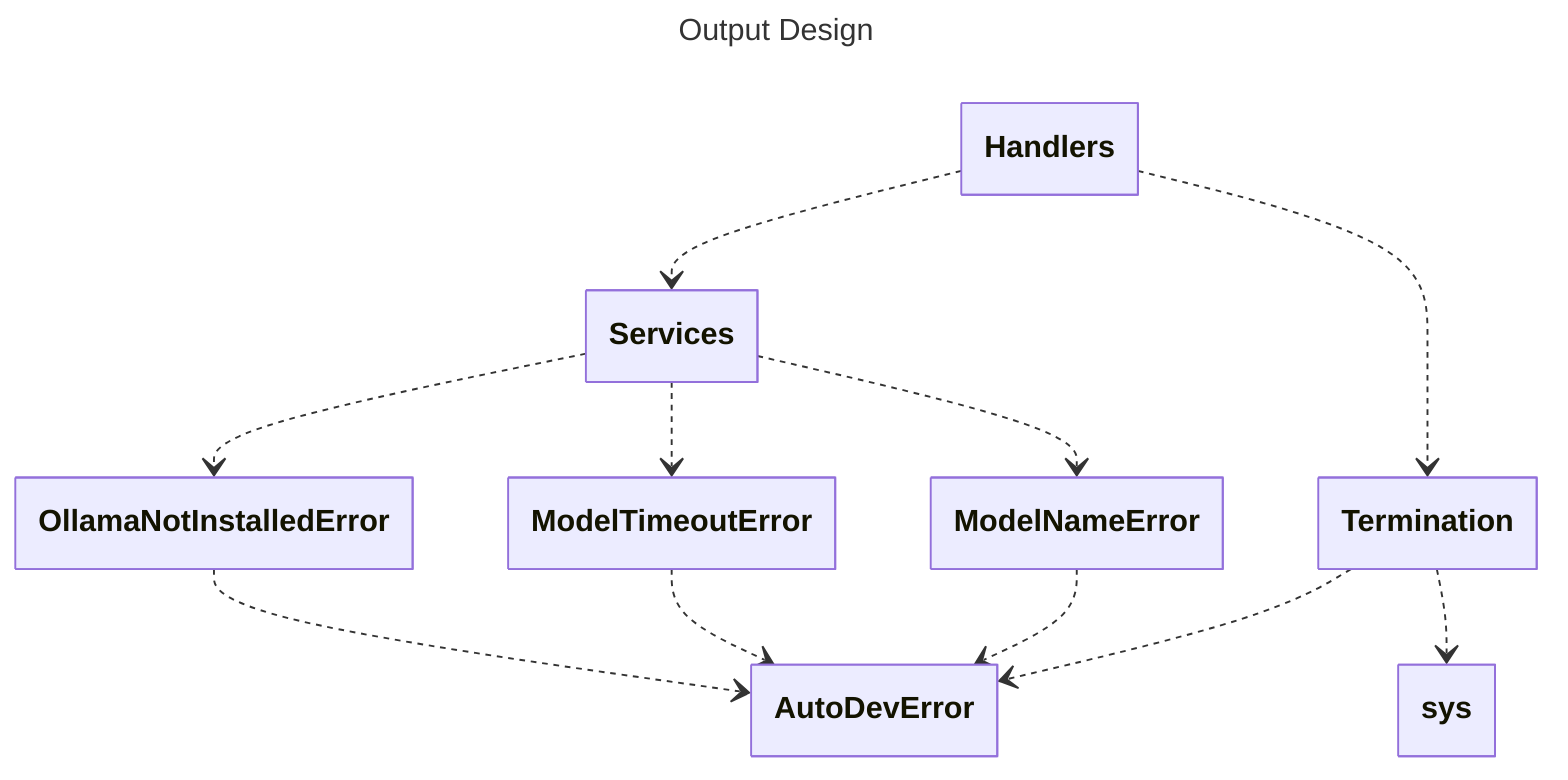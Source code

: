 ---
title: Output Design
config:
  class:
    hideEmptyMembersBox: true
---
classDiagram

    OllamaNotInstalledError ..> AutoDevError
    ModelTimeoutError ..> AutoDevError
    ModelNameError ..> AutoDevError

    Services ..> OllamaNotInstalledError
    Services ..> ModelTimeoutError
    Services ..> ModelNameError

    Termination ..> AutoDevError
    Termination ..> sys

    Handlers ..> Termination
    Handlers ..> Services